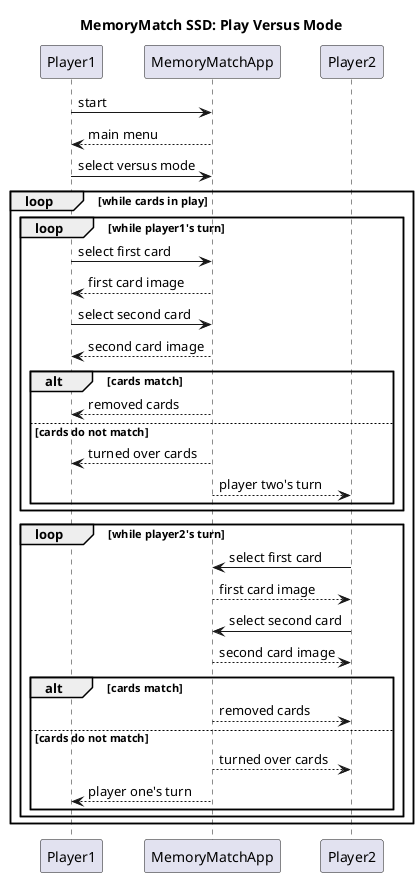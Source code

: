 @startuml
title MemoryMatch SSD: Play Versus Mode

Player1 -> MemoryMatchApp : start
Player1 <-- MemoryMatchApp : main menu
Player1 -> MemoryMatchApp : select versus mode
loop while cards in play
loop while player1's turn
Player1 -> MemoryMatchApp: select first card
Player1 <-- MemoryMatchApp : first card image
Player1 -> MemoryMatchApp : select second card
Player1 <-- MemoryMatchApp : second card image
alt cards match
Player1 <-- MemoryMatchApp : removed cards
else cards do not match
Player1 <-- MemoryMatchApp : turned over cards
Player2 <-- MemoryMatchApp : player two's turn
end
end
loop while player2's turn
Player2 -> MemoryMatchApp: select first card
Player2 <-- MemoryMatchApp : first card image
Player2 -> MemoryMatchApp : select second card
Player2 <-- MemoryMatchApp : second card image
alt cards match
Player2 <-- MemoryMatchApp : removed cards
else cards do not match
Player2 <-- MemoryMatchApp : turned over cards
Player1 <-- MemoryMatchApp : player one's turn
end
end
end

@enduml